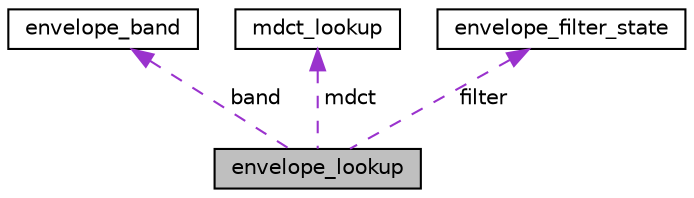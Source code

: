 digraph "envelope_lookup"
{
  edge [fontname="Helvetica",fontsize="10",labelfontname="Helvetica",labelfontsize="10"];
  node [fontname="Helvetica",fontsize="10",shape=record];
  Node1 [label="envelope_lookup",height=0.2,width=0.4,color="black", fillcolor="grey75", style="filled", fontcolor="black"];
  Node2 -> Node1 [dir="back",color="darkorchid3",fontsize="10",style="dashed",label=" band" ,fontname="Helvetica"];
  Node2 [label="envelope_band",height=0.2,width=0.4,color="black", fillcolor="white", style="filled",URL="$structenvelope__band.html"];
  Node3 -> Node1 [dir="back",color="darkorchid3",fontsize="10",style="dashed",label=" mdct" ,fontname="Helvetica"];
  Node3 [label="mdct_lookup",height=0.2,width=0.4,color="black", fillcolor="white", style="filled",URL="$structmdct__lookup.html"];
  Node4 -> Node1 [dir="back",color="darkorchid3",fontsize="10",style="dashed",label=" filter" ,fontname="Helvetica"];
  Node4 [label="envelope_filter_state",height=0.2,width=0.4,color="black", fillcolor="white", style="filled",URL="$structenvelope__filter__state.html"];
}
